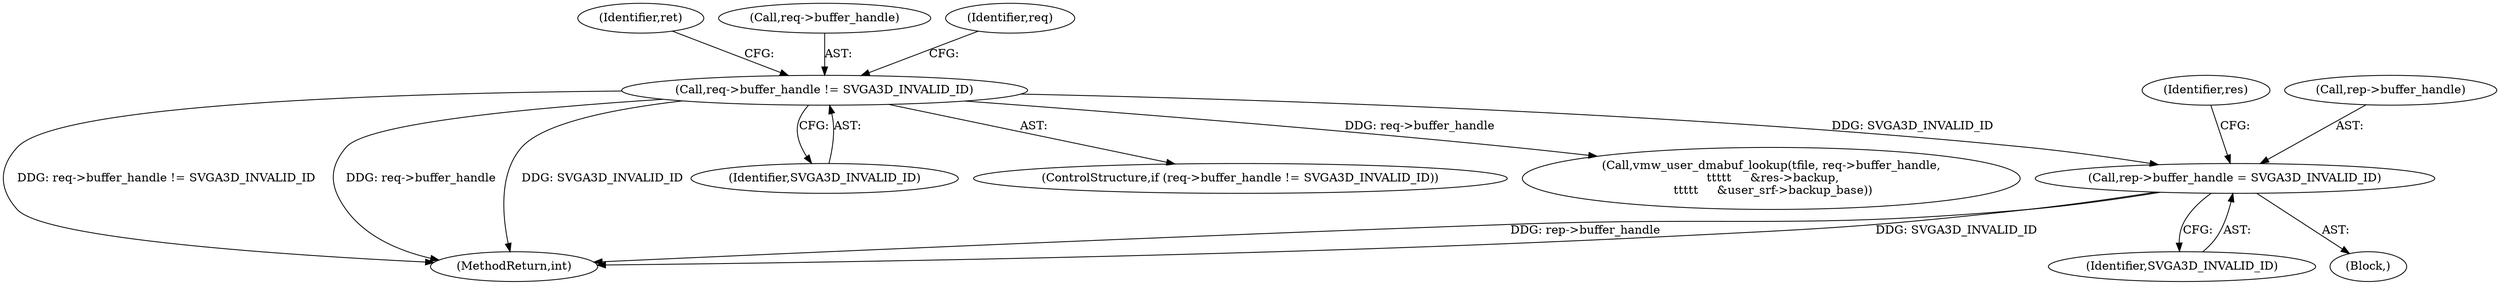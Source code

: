 digraph "0_linux_07678eca2cf9c9a18584e546c2b2a0d0c9a3150c@pointer" {
"1000450" [label="(Call,rep->buffer_handle = SVGA3D_INVALID_ID)"];
"1000253" [label="(Call,req->buffer_handle != SVGA3D_INVALID_ID)"];
"1000450" [label="(Call,rep->buffer_handle = SVGA3D_INVALID_ID)"];
"1000252" [label="(ControlStructure,if (req->buffer_handle != SVGA3D_INVALID_ID))"];
"1000260" [label="(Identifier,ret)"];
"1000261" [label="(Call,vmw_user_dmabuf_lookup(tfile, req->buffer_handle,\n \t\t\t\t\t     &res->backup,\n \t\t\t\t\t     &user_srf->backup_base))"];
"1000457" [label="(Identifier,res)"];
"1000454" [label="(Identifier,SVGA3D_INVALID_ID)"];
"1000451" [label="(Call,rep->buffer_handle)"];
"1000466" [label="(MethodReturn,int)"];
"1000253" [label="(Call,req->buffer_handle != SVGA3D_INVALID_ID)"];
"1000257" [label="(Identifier,SVGA3D_INVALID_ID)"];
"1000254" [label="(Call,req->buffer_handle)"];
"1000309" [label="(Identifier,req)"];
"1000439" [label="(Block,)"];
"1000450" -> "1000439"  [label="AST: "];
"1000450" -> "1000454"  [label="CFG: "];
"1000451" -> "1000450"  [label="AST: "];
"1000454" -> "1000450"  [label="AST: "];
"1000457" -> "1000450"  [label="CFG: "];
"1000450" -> "1000466"  [label="DDG: rep->buffer_handle"];
"1000450" -> "1000466"  [label="DDG: SVGA3D_INVALID_ID"];
"1000253" -> "1000450"  [label="DDG: SVGA3D_INVALID_ID"];
"1000253" -> "1000252"  [label="AST: "];
"1000253" -> "1000257"  [label="CFG: "];
"1000254" -> "1000253"  [label="AST: "];
"1000257" -> "1000253"  [label="AST: "];
"1000260" -> "1000253"  [label="CFG: "];
"1000309" -> "1000253"  [label="CFG: "];
"1000253" -> "1000466"  [label="DDG: req->buffer_handle != SVGA3D_INVALID_ID"];
"1000253" -> "1000466"  [label="DDG: req->buffer_handle"];
"1000253" -> "1000466"  [label="DDG: SVGA3D_INVALID_ID"];
"1000253" -> "1000261"  [label="DDG: req->buffer_handle"];
}
